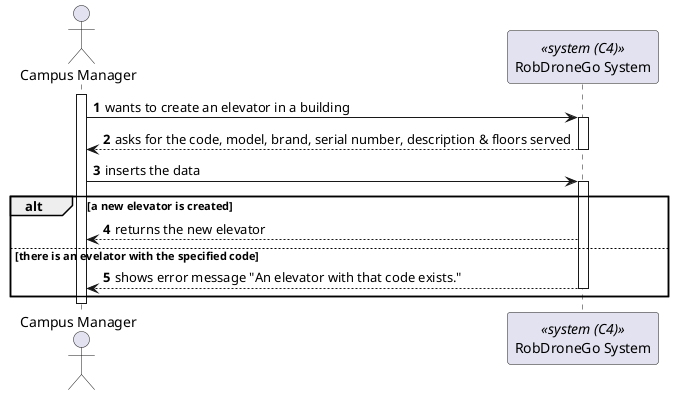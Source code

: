 @startuml process-view
autonumber

actor CM as "Campus Manager"
participant SYS as "RobDroneGo System" <<system (C4)>>

activate CM

CM -> SYS : wants to create an elevator in a building
activate SYS

CM <-- SYS : asks for the code, model, brand, serial number, description & floors served
deactivate SYS

CM -> SYS : inserts the data
activate SYS

alt a new elevator is created
  CM <-- SYS : returns the new elevator
else there is an evelator with the specified code
  CM <-- SYS : shows error message "An elevator with that code exists."
  deactivate SYS
end

deactivate CM

@enduml
